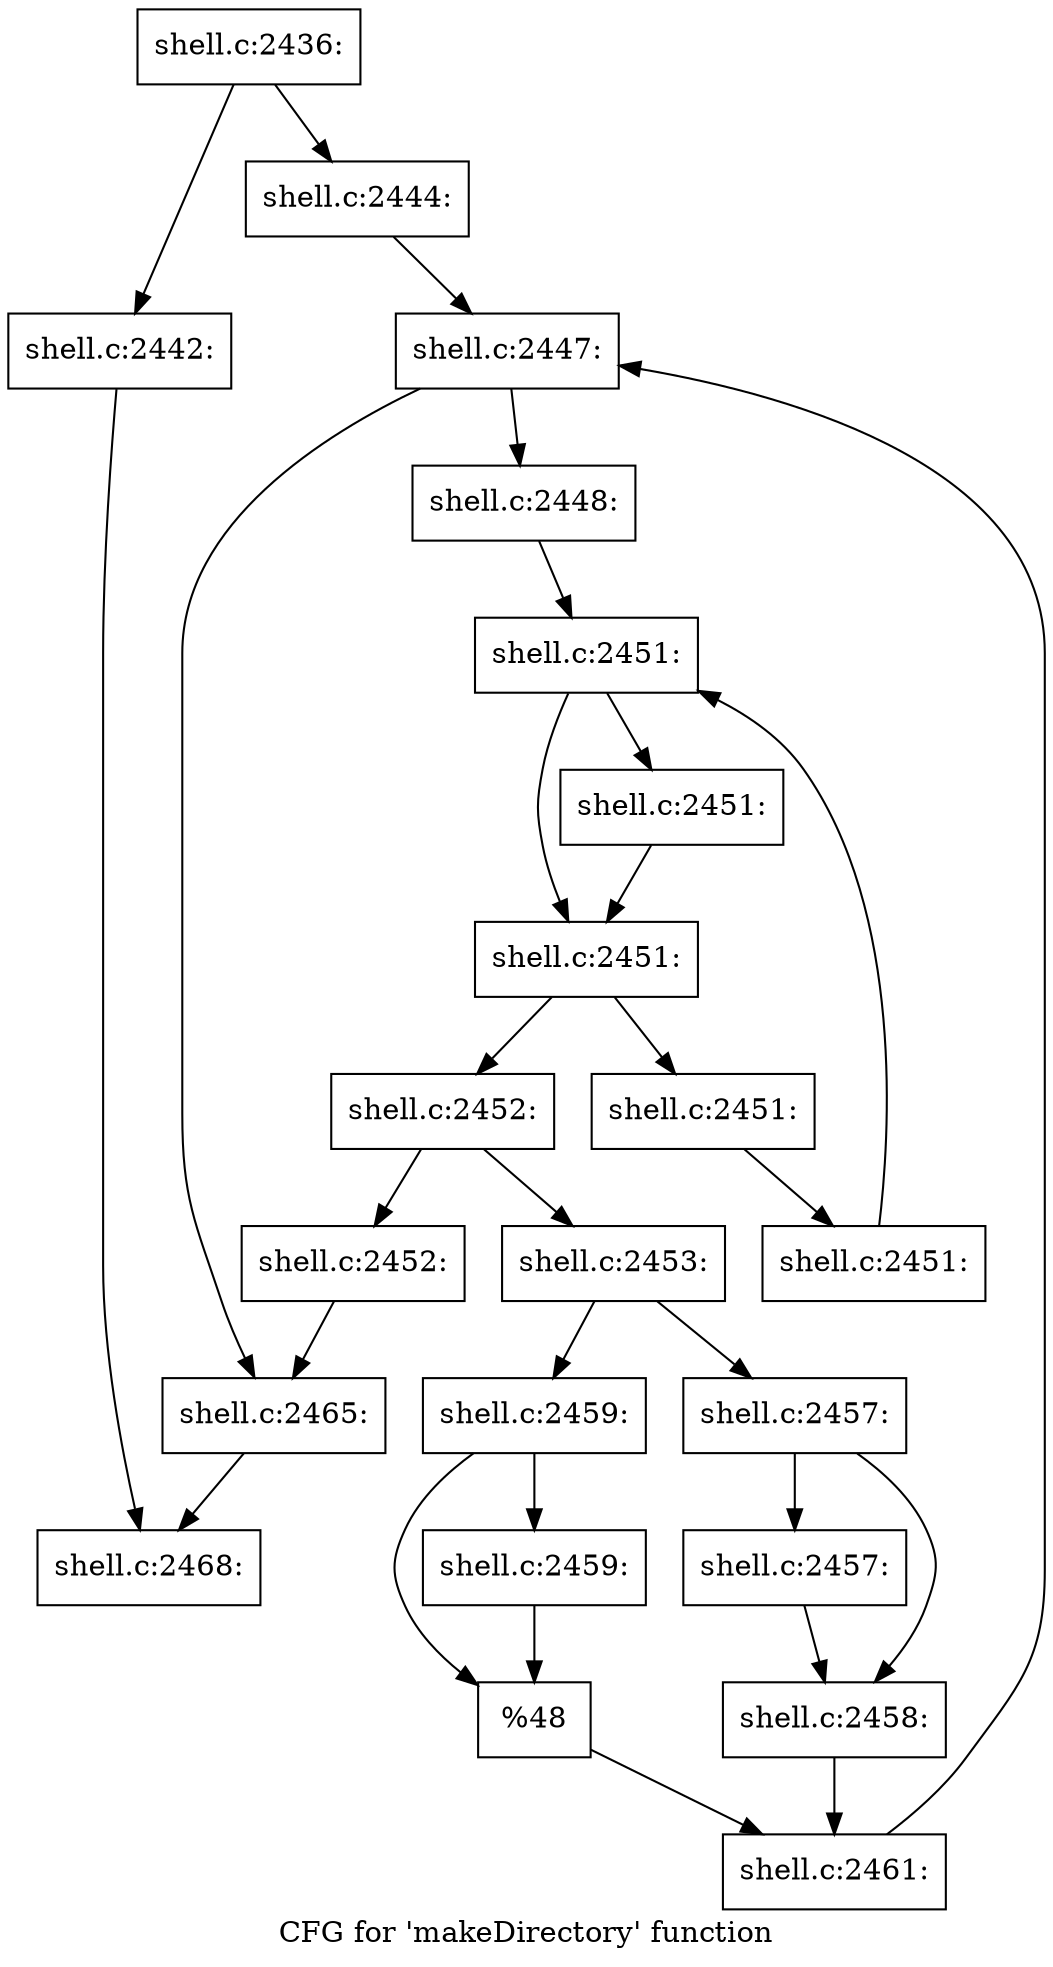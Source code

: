 digraph "CFG for 'makeDirectory' function" {
	label="CFG for 'makeDirectory' function";

	Node0x560276841160 [shape=record,label="{shell.c:2436:}"];
	Node0x560276841160 -> Node0x5602768415a0;
	Node0x560276841160 -> Node0x5602768531c0;
	Node0x5602768415a0 [shape=record,label="{shell.c:2442:}"];
	Node0x5602768415a0 -> Node0x560276853170;
	Node0x5602768531c0 [shape=record,label="{shell.c:2444:}"];
	Node0x5602768531c0 -> Node0x560276854020;
	Node0x560276854020 [shape=record,label="{shell.c:2447:}"];
	Node0x560276854020 -> Node0x5602768543d0;
	Node0x560276854020 -> Node0x560276854180;
	Node0x5602768543d0 [shape=record,label="{shell.c:2448:}"];
	Node0x5602768543d0 -> Node0x560276854b70;
	Node0x560276854b70 [shape=record,label="{shell.c:2451:}"];
	Node0x560276854b70 -> Node0x560276854e60;
	Node0x560276854b70 -> Node0x560276854e10;
	Node0x560276854e60 [shape=record,label="{shell.c:2451:}"];
	Node0x560276854e60 -> Node0x560276854e10;
	Node0x560276854e10 [shape=record,label="{shell.c:2451:}"];
	Node0x560276854e10 -> Node0x560276854d90;
	Node0x560276854e10 -> Node0x560276854ae0;
	Node0x560276854d90 [shape=record,label="{shell.c:2451:}"];
	Node0x560276854d90 -> Node0x560276854d00;
	Node0x560276854d00 [shape=record,label="{shell.c:2451:}"];
	Node0x560276854d00 -> Node0x560276854b70;
	Node0x560276854ae0 [shape=record,label="{shell.c:2452:}"];
	Node0x560276854ae0 -> Node0x560276855c90;
	Node0x560276854ae0 -> Node0x560276855ce0;
	Node0x560276855c90 [shape=record,label="{shell.c:2452:}"];
	Node0x560276855c90 -> Node0x560276854180;
	Node0x560276855ce0 [shape=record,label="{shell.c:2453:}"];
	Node0x560276855ce0 -> Node0x560276856700;
	Node0x560276855ce0 -> Node0x5602768567a0;
	Node0x560276856700 [shape=record,label="{shell.c:2457:}"];
	Node0x560276856700 -> Node0x560276856bb0;
	Node0x560276856700 -> Node0x560276856c00;
	Node0x560276856bb0 [shape=record,label="{shell.c:2457:}"];
	Node0x560276856bb0 -> Node0x560276856c00;
	Node0x560276856c00 [shape=record,label="{shell.c:2458:}"];
	Node0x560276856c00 -> Node0x560276856750;
	Node0x5602768567a0 [shape=record,label="{shell.c:2459:}"];
	Node0x5602768567a0 -> Node0x560276857300;
	Node0x5602768567a0 -> Node0x5602768572b0;
	Node0x5602768572b0 [shape=record,label="{shell.c:2459:}"];
	Node0x5602768572b0 -> Node0x560276857300;
	Node0x560276857300 [shape=record,label="{%48}"];
	Node0x560276857300 -> Node0x560276856750;
	Node0x560276856750 [shape=record,label="{shell.c:2461:}"];
	Node0x560276856750 -> Node0x560276854020;
	Node0x560276854180 [shape=record,label="{shell.c:2465:}"];
	Node0x560276854180 -> Node0x560276853170;
	Node0x560276853170 [shape=record,label="{shell.c:2468:}"];
}
